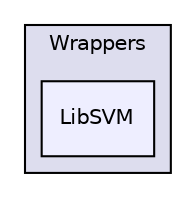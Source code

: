 digraph "Source/Wrappers/LibSVM" {
  compound=true
  node [ fontsize="10", fontname="Helvetica"];
  edge [ labelfontsize="10", labelfontname="Helvetica"];
  subgraph clusterdir_fd05f5edf3b493c31092ea4c9fd7a9ee {
    graph [ bgcolor="#ddddee", pencolor="black", label="Wrappers" fontname="Helvetica", fontsize="10", URL="dir_fd05f5edf3b493c31092ea4c9fd7a9ee.html"]
  dir_a64fa081c0c03944147e3db3268d5ab4 [shape=box, label="LibSVM", style="filled", fillcolor="#eeeeff", pencolor="black", URL="dir_a64fa081c0c03944147e3db3268d5ab4.html"];
  }
}

